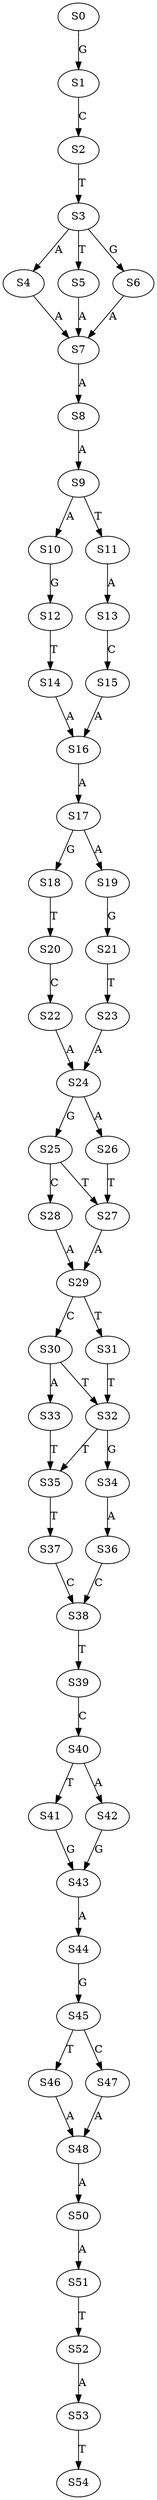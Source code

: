 strict digraph  {
	S0 -> S1 [ label = G ];
	S1 -> S2 [ label = C ];
	S2 -> S3 [ label = T ];
	S3 -> S4 [ label = A ];
	S3 -> S5 [ label = T ];
	S3 -> S6 [ label = G ];
	S4 -> S7 [ label = A ];
	S5 -> S7 [ label = A ];
	S6 -> S7 [ label = A ];
	S7 -> S8 [ label = A ];
	S8 -> S9 [ label = A ];
	S9 -> S10 [ label = A ];
	S9 -> S11 [ label = T ];
	S10 -> S12 [ label = G ];
	S11 -> S13 [ label = A ];
	S12 -> S14 [ label = T ];
	S13 -> S15 [ label = C ];
	S14 -> S16 [ label = A ];
	S15 -> S16 [ label = A ];
	S16 -> S17 [ label = A ];
	S17 -> S18 [ label = G ];
	S17 -> S19 [ label = A ];
	S18 -> S20 [ label = T ];
	S19 -> S21 [ label = G ];
	S20 -> S22 [ label = C ];
	S21 -> S23 [ label = T ];
	S22 -> S24 [ label = A ];
	S23 -> S24 [ label = A ];
	S24 -> S25 [ label = G ];
	S24 -> S26 [ label = A ];
	S25 -> S27 [ label = T ];
	S25 -> S28 [ label = C ];
	S26 -> S27 [ label = T ];
	S27 -> S29 [ label = A ];
	S28 -> S29 [ label = A ];
	S29 -> S30 [ label = C ];
	S29 -> S31 [ label = T ];
	S30 -> S32 [ label = T ];
	S30 -> S33 [ label = A ];
	S31 -> S32 [ label = T ];
	S32 -> S34 [ label = G ];
	S32 -> S35 [ label = T ];
	S33 -> S35 [ label = T ];
	S34 -> S36 [ label = A ];
	S35 -> S37 [ label = T ];
	S36 -> S38 [ label = C ];
	S37 -> S38 [ label = C ];
	S38 -> S39 [ label = T ];
	S39 -> S40 [ label = C ];
	S40 -> S41 [ label = T ];
	S40 -> S42 [ label = A ];
	S41 -> S43 [ label = G ];
	S42 -> S43 [ label = G ];
	S43 -> S44 [ label = A ];
	S44 -> S45 [ label = G ];
	S45 -> S46 [ label = T ];
	S45 -> S47 [ label = C ];
	S46 -> S48 [ label = A ];
	S47 -> S48 [ label = A ];
	S48 -> S50 [ label = A ];
	S50 -> S51 [ label = A ];
	S51 -> S52 [ label = T ];
	S52 -> S53 [ label = A ];
	S53 -> S54 [ label = T ];
}
